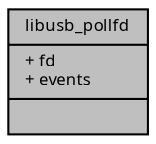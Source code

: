 digraph "libusb_pollfd"
{
  edge [fontname="Sans",fontsize="8",labelfontname="Sans",labelfontsize="8"];
  node [fontname="Sans",fontsize="8",shape=record];
  Node1 [label="{libusb_pollfd\n|+ fd\l+ events\l|}",height=0.2,width=0.4,color="black", fillcolor="grey75", style="filled", fontcolor="black"];
}
